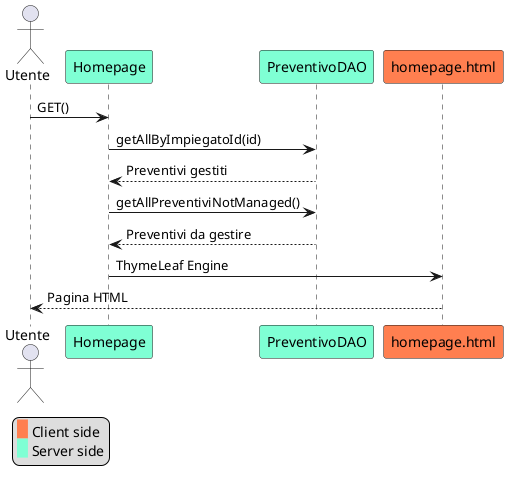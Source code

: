 @startuml
legend left
 <back:#coral>   </back> Client side
 <back:#aquamarine>   </back> Server side
endlegend

actor Utente as utente
skinparam ParticipantBackgroundColor aquamarine
participant Homepage
participant PreventivoDAO
skinparam ParticipantBackgroundColor coral
participant "homepage.html" as homepage

utente -> Homepage: GET()
skinparam ParticipantBackgroundColor aquamarine
Homepage -> PreventivoDAO: getAllByImpiegatoId(id)
PreventivoDAO --> Homepage: Preventivi gestiti 
Homepage -> PreventivoDAO: getAllPreventiviNotManaged()
PreventivoDAO --> Homepage: Preventivi da gestire
Homepage -> homepage: ThymeLeaf Engine
homepage -->utente: Pagina HTML
@enduml